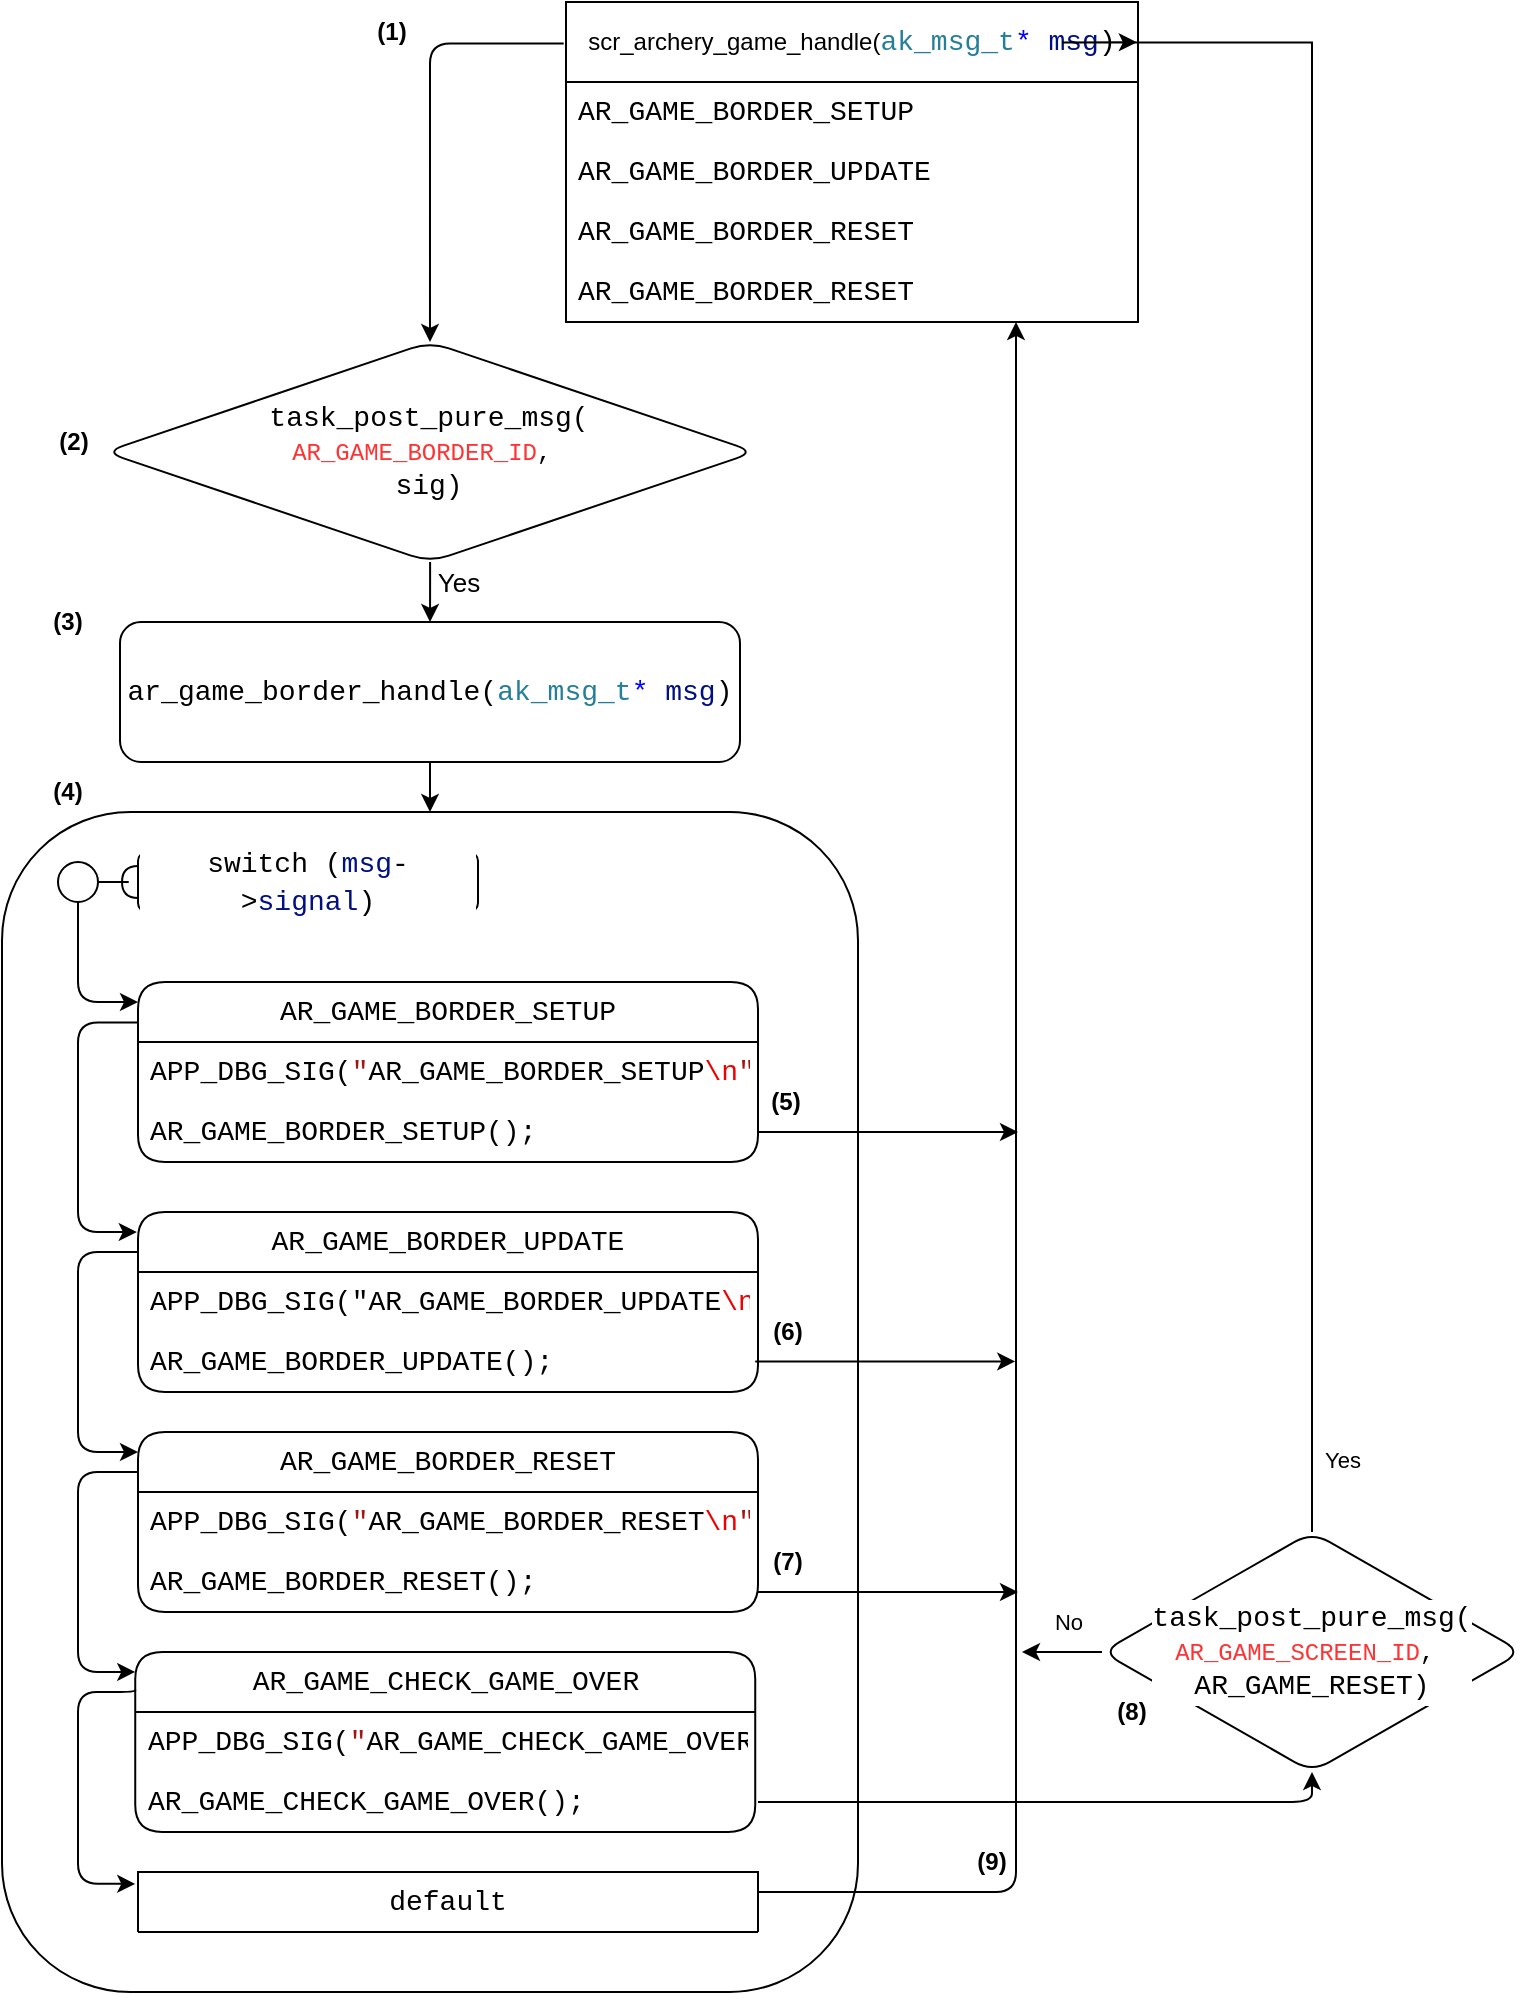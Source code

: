 <mxfile version="21.6.8" type="device">
  <diagram name="Page-1" id="xHRpkcf7Uff5HgZ3ALfG">
    <mxGraphModel dx="1461" dy="622" grid="1" gridSize="10" guides="1" tooltips="1" connect="1" arrows="1" fold="1" page="1" pageScale="1" pageWidth="850" pageHeight="1100" math="0" shadow="0">
      <root>
        <mxCell id="0" />
        <mxCell id="1" parent="0" />
        <mxCell id="UpgFTflyBAgRF1FKhpor-101" value="" style="edgeStyle=orthogonalEdgeStyle;rounded=1;orthogonalLoop=1;jettySize=auto;html=1;" parent="1" source="UpgFTflyBAgRF1FKhpor-102" target="UpgFTflyBAgRF1FKhpor-103" edge="1">
          <mxGeometry relative="1" as="geometry" />
        </mxCell>
        <mxCell id="UpgFTflyBAgRF1FKhpor-102" value="&lt;div style=&quot;background-color: rgb(255, 255, 255); font-family: Consolas, &amp;quot;Courier New&amp;quot;, monospace; font-size: 14px; line-height: 19px;&quot;&gt;ar_game_border_handle(&lt;span style=&quot;color: #267f99;&quot;&gt;ak_msg_t&lt;/span&gt;&lt;span style=&quot;color: #0000ff;&quot;&gt;*&lt;/span&gt; &lt;span style=&quot;color: #001080;&quot;&gt;msg&lt;/span&gt;)&lt;/div&gt;" style="rounded=1;whiteSpace=wrap;html=1;fontSize=12;glass=0;strokeWidth=1;shadow=0;" parent="1" vertex="1">
          <mxGeometry x="119" y="350" width="310" height="70" as="geometry" />
        </mxCell>
        <mxCell id="UpgFTflyBAgRF1FKhpor-103" value="" style="rounded=1;whiteSpace=wrap;html=1;fontSize=12;glass=0;strokeWidth=1;shadow=0;" parent="1" vertex="1">
          <mxGeometry x="60" y="445" width="428" height="590" as="geometry" />
        </mxCell>
        <mxCell id="UpgFTflyBAgRF1FKhpor-104" value="" style="edgeStyle=orthogonalEdgeStyle;rounded=1;orthogonalLoop=1;jettySize=auto;html=1;exitX=0;exitY=0.225;exitDx=0;exitDy=0;exitPerimeter=0;entryX=-0.002;entryY=0.118;entryDx=0;entryDy=0;entryPerimeter=0;" parent="1" source="UpgFTflyBAgRF1FKhpor-105" target="UpgFTflyBAgRF1FKhpor-108" edge="1">
          <mxGeometry relative="1" as="geometry">
            <mxPoint x="118" y="700" as="targetPoint" />
            <Array as="points">
              <mxPoint x="98" y="550" />
              <mxPoint x="98" y="655" />
              <mxPoint x="127" y="655" />
            </Array>
          </mxGeometry>
        </mxCell>
        <mxCell id="UpgFTflyBAgRF1FKhpor-105" value="&lt;div style=&quot;background-color: rgb(255, 255, 255); font-family: Consolas, &amp;quot;Courier New&amp;quot;, monospace; font-size: 14px; line-height: 19px;&quot;&gt;&lt;div style=&quot;line-height: 19px;&quot;&gt;&lt;div style=&quot;line-height: 19px;&quot;&gt;&lt;div style=&quot;line-height: 19px;&quot;&gt;AR_GAME_BORDER_SETUP&lt;/div&gt;&lt;/div&gt;&lt;/div&gt;&lt;/div&gt;" style="swimlane;fontStyle=0;childLayout=stackLayout;horizontal=1;startSize=30;horizontalStack=0;resizeParent=1;resizeParentMax=0;resizeLast=0;collapsible=1;marginBottom=0;whiteSpace=wrap;html=1;rounded=1;" parent="1" vertex="1">
          <mxGeometry x="128" y="530" width="310" height="90" as="geometry" />
        </mxCell>
        <mxCell id="UpgFTflyBAgRF1FKhpor-106" value="&lt;div style=&quot;background-color: rgb(255, 255, 255); font-family: Consolas, &amp;quot;Courier New&amp;quot;, monospace; font-size: 14px; line-height: 19px;&quot;&gt;&lt;div style=&quot;line-height: 19px;&quot;&gt;&lt;div style=&quot;line-height: 19px;&quot;&gt;APP_DBG_SIG(&lt;span style=&quot;color: #a31515;&quot;&gt;&quot;&lt;/span&gt;AR_GAME_BORDER_SETUP&lt;span style=&quot;color: rgb(238, 0, 0);&quot;&gt;\n&lt;/span&gt;&lt;span style=&quot;color: rgb(163, 21, 21);&quot;&gt;&quot;&lt;/span&gt;);&lt;br&gt;&lt;/div&gt;&lt;/div&gt;&lt;/div&gt;" style="text;strokeColor=none;fillColor=none;align=left;verticalAlign=middle;spacingLeft=4;spacingRight=4;overflow=hidden;points=[[0,0.5],[1,0.5]];portConstraint=eastwest;rotatable=0;whiteSpace=wrap;html=1;rounded=1;" parent="UpgFTflyBAgRF1FKhpor-105" vertex="1">
          <mxGeometry y="30" width="310" height="30" as="geometry" />
        </mxCell>
        <mxCell id="UpgFTflyBAgRF1FKhpor-107" value="&lt;div style=&quot;background-color: rgb(255, 255, 255); font-family: Consolas, &amp;quot;Courier New&amp;quot;, monospace; font-size: 14px; line-height: 19px;&quot;&gt;&lt;div style=&quot;line-height: 19px;&quot;&gt;&lt;div style=&quot;line-height: 19px;&quot;&gt;&lt;div style=&quot;line-height: 19px;&quot;&gt;&lt;div style=&quot;line-height: 19px;&quot;&gt;AR_GAME_BORDER_SETUP();&lt;/div&gt;&lt;/div&gt;&lt;/div&gt;&lt;/div&gt;&lt;/div&gt;" style="text;strokeColor=none;fillColor=none;align=left;verticalAlign=middle;spacingLeft=4;spacingRight=4;overflow=hidden;points=[[0,0.5],[1,0.5]];portConstraint=eastwest;rotatable=0;whiteSpace=wrap;html=1;rounded=1;" parent="UpgFTflyBAgRF1FKhpor-105" vertex="1">
          <mxGeometry y="60" width="310" height="30" as="geometry" />
        </mxCell>
        <mxCell id="UpgFTflyBAgRF1FKhpor-108" value="&lt;div style=&quot;background-color: rgb(255, 255, 255); font-family: Consolas, &amp;quot;Courier New&amp;quot;, monospace; font-size: 14px; line-height: 19px;&quot;&gt;&lt;div style=&quot;line-height: 19px;&quot;&gt;&lt;div style=&quot;line-height: 19px;&quot;&gt;&lt;div style=&quot;line-height: 19px;&quot;&gt;AR_GAME_BORDER_UPDATE&lt;/div&gt;&lt;/div&gt;&lt;/div&gt;&lt;/div&gt;" style="swimlane;fontStyle=0;childLayout=stackLayout;horizontal=1;startSize=30;horizontalStack=0;resizeParent=1;resizeParentMax=0;resizeLast=0;collapsible=1;marginBottom=0;whiteSpace=wrap;html=1;rounded=1;" parent="1" vertex="1">
          <mxGeometry x="128" y="645" width="310" height="90" as="geometry" />
        </mxCell>
        <mxCell id="UpgFTflyBAgRF1FKhpor-109" value="&lt;div style=&quot;background-color: rgb(255, 255, 255); font-family: Consolas, &amp;quot;Courier New&amp;quot;, monospace; font-size: 14px; line-height: 19px;&quot;&gt;&lt;div style=&quot;line-height: 19px;&quot;&gt;&lt;div style=&quot;line-height: 19px;&quot;&gt;&lt;div style=&quot;line-height: 19px;&quot;&gt;APP_DBG_SIG(&quot;AR_GAME_BORDER_UPDATE&lt;span style=&quot;border-color: var(--border-color); color: rgb(238, 0, 0);&quot;&gt;\n&lt;/span&gt;&lt;span style=&quot;border-color: var(--border-color); color: rgb(163, 21, 21);&quot;&gt;&quot;&lt;/span&gt;);&lt;br&gt;&lt;/div&gt;&lt;/div&gt;&lt;/div&gt;&lt;/div&gt;" style="text;strokeColor=none;fillColor=none;align=left;verticalAlign=middle;spacingLeft=4;spacingRight=4;overflow=hidden;points=[[0,0.5],[1,0.5]];portConstraint=eastwest;rotatable=0;whiteSpace=wrap;html=1;rounded=1;" parent="UpgFTflyBAgRF1FKhpor-108" vertex="1">
          <mxGeometry y="30" width="310" height="30" as="geometry" />
        </mxCell>
        <mxCell id="UpgFTflyBAgRF1FKhpor-110" value="&lt;div style=&quot;background-color: rgb(255, 255, 255); font-family: Consolas, &amp;quot;Courier New&amp;quot;, monospace; font-size: 14px; line-height: 19px;&quot;&gt;&lt;div style=&quot;line-height: 19px;&quot;&gt;&lt;div style=&quot;line-height: 19px;&quot;&gt;&lt;div style=&quot;line-height: 19px;&quot;&gt;&lt;div style=&quot;line-height: 19px;&quot;&gt;&lt;div style=&quot;line-height: 19px;&quot;&gt;&lt;div style=&quot;line-height: 19px;&quot;&gt;AR_GAME_BORDER_UPDATE();&lt;/div&gt;&lt;/div&gt;&lt;/div&gt;&lt;/div&gt;&lt;/div&gt;&lt;/div&gt;&lt;/div&gt;" style="text;strokeColor=none;fillColor=none;align=left;verticalAlign=middle;spacingLeft=4;spacingRight=4;overflow=hidden;points=[[0,0.5],[1,0.5]];portConstraint=eastwest;rotatable=0;whiteSpace=wrap;html=1;rounded=1;" parent="UpgFTflyBAgRF1FKhpor-108" vertex="1">
          <mxGeometry y="60" width="310" height="30" as="geometry" />
        </mxCell>
        <mxCell id="UpgFTflyBAgRF1FKhpor-111" value="&lt;div style=&quot;background-color: rgb(255, 255, 255); font-family: Consolas, &amp;quot;Courier New&amp;quot;, monospace; font-size: 14px; line-height: 19px;&quot;&gt;&lt;div style=&quot;line-height: 19px;&quot;&gt;&lt;div style=&quot;line-height: 19px;&quot;&gt;&lt;div style=&quot;line-height: 19px;&quot;&gt;&lt;div style=&quot;line-height: 19px;&quot;&gt;&lt;div style=&quot;line-height: 19px;&quot;&gt;AR_GAME_BORDER_RESET&lt;/div&gt;&lt;/div&gt;&lt;/div&gt;&lt;/div&gt;&lt;/div&gt;&lt;/div&gt;" style="swimlane;fontStyle=0;childLayout=stackLayout;horizontal=1;startSize=30;horizontalStack=0;resizeParent=1;resizeParentMax=0;resizeLast=0;collapsible=1;marginBottom=0;whiteSpace=wrap;html=1;rounded=1;" parent="1" vertex="1">
          <mxGeometry x="128" y="755" width="310" height="90" as="geometry" />
        </mxCell>
        <mxCell id="UpgFTflyBAgRF1FKhpor-112" value="&lt;div style=&quot;background-color: rgb(255, 255, 255); font-family: Consolas, &amp;quot;Courier New&amp;quot;, monospace; font-size: 14px; line-height: 19px;&quot;&gt;&lt;div style=&quot;line-height: 19px;&quot;&gt;&lt;div style=&quot;line-height: 19px;&quot;&gt;&lt;div style=&quot;line-height: 19px;&quot;&gt;APP_DBG_SIG(&lt;span style=&quot;color: #a31515;&quot;&gt;&quot;&lt;/span&gt;AR_GAME_BORDER_RESET&lt;span style=&quot;color: rgb(238, 0, 0);&quot;&gt;\n&lt;/span&gt;&lt;span style=&quot;color: rgb(163, 21, 21);&quot;&gt;&quot;&lt;/span&gt;);&lt;br&gt;&lt;/div&gt;&lt;/div&gt;&lt;/div&gt;&lt;/div&gt;" style="text;strokeColor=none;fillColor=none;align=left;verticalAlign=middle;spacingLeft=4;spacingRight=4;overflow=hidden;points=[[0,0.5],[1,0.5]];portConstraint=eastwest;rotatable=0;whiteSpace=wrap;html=1;rounded=1;" parent="UpgFTflyBAgRF1FKhpor-111" vertex="1">
          <mxGeometry y="30" width="310" height="30" as="geometry" />
        </mxCell>
        <mxCell id="UpgFTflyBAgRF1FKhpor-113" value="&lt;div style=&quot;background-color: rgb(255, 255, 255); font-family: Consolas, &amp;quot;Courier New&amp;quot;, monospace; font-size: 14px; line-height: 19px;&quot;&gt;&lt;div style=&quot;line-height: 19px;&quot;&gt;&lt;div style=&quot;line-height: 19px;&quot;&gt;&lt;div style=&quot;line-height: 19px;&quot;&gt;&lt;div style=&quot;line-height: 19px;&quot;&gt;AR_GAME_BORDER_RESET();&lt;/div&gt;&lt;/div&gt;&lt;/div&gt;&lt;/div&gt;&lt;/div&gt;" style="text;strokeColor=none;fillColor=none;align=left;verticalAlign=middle;spacingLeft=4;spacingRight=4;overflow=hidden;points=[[0,0.5],[1,0.5]];portConstraint=eastwest;rotatable=0;whiteSpace=wrap;html=1;rounded=1;" parent="UpgFTflyBAgRF1FKhpor-111" vertex="1">
          <mxGeometry y="60" width="310" height="30" as="geometry" />
        </mxCell>
        <mxCell id="UpgFTflyBAgRF1FKhpor-114" value="&lt;div style=&quot;background-color: rgb(255, 255, 255); font-family: Consolas, &amp;quot;Courier New&amp;quot;, monospace; font-size: 14px; line-height: 19px;&quot;&gt;&lt;div style=&quot;line-height: 19px;&quot;&gt;&lt;div style=&quot;line-height: 19px;&quot;&gt;&lt;div style=&quot;line-height: 19px;&quot;&gt;&lt;div style=&quot;line-height: 19px;&quot;&gt;AR_GAME_CHECK_GAME_OVER&lt;/div&gt;&lt;/div&gt;&lt;/div&gt;&lt;/div&gt;&lt;/div&gt;" style="swimlane;fontStyle=0;childLayout=stackLayout;horizontal=1;startSize=30;horizontalStack=0;resizeParent=1;resizeParentMax=0;resizeLast=0;collapsible=1;marginBottom=0;whiteSpace=wrap;html=1;rounded=1;" parent="1" vertex="1">
          <mxGeometry x="126.62" y="865" width="310" height="90" as="geometry" />
        </mxCell>
        <mxCell id="UpgFTflyBAgRF1FKhpor-115" value="&lt;div style=&quot;background-color: rgb(255, 255, 255); font-family: Consolas, &amp;quot;Courier New&amp;quot;, monospace; font-size: 14px; line-height: 19px;&quot;&gt;&lt;div style=&quot;line-height: 19px;&quot;&gt;&lt;div style=&quot;line-height: 19px;&quot;&gt;APP_DBG_SIG(&lt;span style=&quot;color: #a31515;&quot;&gt;&quot;&lt;/span&gt;AR_GAME_CHECK_GAME_OVER&lt;span style=&quot;color: rgb(238, 0, 0);&quot;&gt;\n&lt;/span&gt;&lt;span style=&quot;color: rgb(163, 21, 21);&quot;&gt;&quot;&lt;/span&gt;);&lt;br&gt;&lt;/div&gt;&lt;/div&gt;&lt;/div&gt;" style="text;strokeColor=none;fillColor=none;align=left;verticalAlign=middle;spacingLeft=4;spacingRight=4;overflow=hidden;points=[[0,0.5],[1,0.5]];portConstraint=eastwest;rotatable=0;whiteSpace=wrap;html=1;rounded=1;" parent="UpgFTflyBAgRF1FKhpor-114" vertex="1">
          <mxGeometry y="30" width="310" height="30" as="geometry" />
        </mxCell>
        <mxCell id="UpgFTflyBAgRF1FKhpor-116" value="&lt;div style=&quot;background-color: rgb(255, 255, 255); font-family: Consolas, &amp;quot;Courier New&amp;quot;, monospace; font-size: 14px; line-height: 19px;&quot;&gt;&lt;div style=&quot;line-height: 19px;&quot;&gt;&lt;div style=&quot;line-height: 19px;&quot;&gt;&lt;div style=&quot;line-height: 19px;&quot;&gt;&lt;div style=&quot;line-height: 19px;&quot;&gt;AR_GAME_CHECK_GAME_OVER();&lt;/div&gt;&lt;/div&gt;&lt;/div&gt;&lt;/div&gt;&lt;/div&gt;" style="text;strokeColor=none;fillColor=none;align=left;verticalAlign=middle;spacingLeft=4;spacingRight=4;overflow=hidden;points=[[0,0.5],[1,0.5]];portConstraint=eastwest;rotatable=0;whiteSpace=wrap;html=1;rounded=1;" parent="UpgFTflyBAgRF1FKhpor-114" vertex="1">
          <mxGeometry y="60" width="310" height="30" as="geometry" />
        </mxCell>
        <mxCell id="UpgFTflyBAgRF1FKhpor-117" value="" style="edgeStyle=orthogonalEdgeStyle;rounded=1;orthogonalLoop=1;jettySize=auto;html=1;" parent="1" source="UpgFTflyBAgRF1FKhpor-133" target="UpgFTflyBAgRF1FKhpor-102" edge="1">
          <mxGeometry relative="1" as="geometry" />
        </mxCell>
        <mxCell id="UpgFTflyBAgRF1FKhpor-118" value="&lt;font style=&quot;font-size: 13px;&quot;&gt;Yes&lt;/font&gt;" style="edgeLabel;html=1;align=center;verticalAlign=middle;resizable=0;points=[];rounded=1;" parent="UpgFTflyBAgRF1FKhpor-117" vertex="1" connectable="0">
          <mxGeometry x="-0.072" y="1" relative="1" as="geometry">
            <mxPoint x="13" y="-4" as="offset" />
          </mxGeometry>
        </mxCell>
        <mxCell id="UpgFTflyBAgRF1FKhpor-119" value="" style="edgeStyle=orthogonalEdgeStyle;rounded=1;orthogonalLoop=1;jettySize=auto;html=1;endArrow=halfCircle;endFill=0;" parent="1" source="UpgFTflyBAgRF1FKhpor-121" target="UpgFTflyBAgRF1FKhpor-122" edge="1">
          <mxGeometry relative="1" as="geometry" />
        </mxCell>
        <mxCell id="UpgFTflyBAgRF1FKhpor-120" value="" style="edgeStyle=orthogonalEdgeStyle;rounded=1;orthogonalLoop=1;jettySize=auto;html=1;" parent="1" source="UpgFTflyBAgRF1FKhpor-121" edge="1">
          <mxGeometry relative="1" as="geometry">
            <mxPoint x="128" y="540" as="targetPoint" />
            <Array as="points">
              <mxPoint x="98" y="540" />
            </Array>
          </mxGeometry>
        </mxCell>
        <mxCell id="UpgFTflyBAgRF1FKhpor-121" value="" style="ellipse;whiteSpace=wrap;html=1;rounded=1;" parent="1" vertex="1">
          <mxGeometry x="88" y="470" width="20" height="20" as="geometry" />
        </mxCell>
        <mxCell id="UpgFTflyBAgRF1FKhpor-122" value="&lt;div style=&quot;background-color: rgb(255, 255, 255); font-family: Consolas, &amp;quot;Courier New&amp;quot;, monospace; font-size: 14px; line-height: 19px;&quot;&gt;switch (&lt;span style=&quot;color: #001080;&quot;&gt;msg&lt;/span&gt;-&amp;gt;&lt;font color=&quot;#001080&quot;&gt;signal&lt;/font&gt;)&lt;/div&gt;" style="whiteSpace=wrap;html=1;rounded=1;" parent="1" vertex="1">
          <mxGeometry x="128" y="465" width="170" height="30" as="geometry" />
        </mxCell>
        <mxCell id="UpgFTflyBAgRF1FKhpor-123" value="" style="edgeStyle=orthogonalEdgeStyle;rounded=1;orthogonalLoop=1;jettySize=auto;html=1;entryX=0;entryY=0.116;entryDx=0;entryDy=0;entryPerimeter=0;" parent="1" target="UpgFTflyBAgRF1FKhpor-111" edge="1">
          <mxGeometry relative="1" as="geometry">
            <mxPoint x="128" y="665" as="sourcePoint" />
            <mxPoint x="108" y="770" as="targetPoint" />
            <Array as="points">
              <mxPoint x="98" y="665" />
              <mxPoint x="98" y="765" />
              <mxPoint x="128" y="765" />
            </Array>
          </mxGeometry>
        </mxCell>
        <mxCell id="UpgFTflyBAgRF1FKhpor-124" value="" style="edgeStyle=orthogonalEdgeStyle;rounded=1;orthogonalLoop=1;jettySize=auto;html=1;entryX=0;entryY=0.111;entryDx=0;entryDy=0;entryPerimeter=0;exitX=0;exitY=0.222;exitDx=0;exitDy=0;exitPerimeter=0;" parent="1" source="UpgFTflyBAgRF1FKhpor-111" target="UpgFTflyBAgRF1FKhpor-114" edge="1">
          <mxGeometry relative="1" as="geometry">
            <mxPoint x="118" y="780" as="sourcePoint" />
            <mxPoint x="127" y="839.5" as="targetPoint" />
            <Array as="points">
              <mxPoint x="98" y="775" />
              <mxPoint x="98" y="875" />
            </Array>
          </mxGeometry>
        </mxCell>
        <mxCell id="UpgFTflyBAgRF1FKhpor-125" value="" style="edgeStyle=orthogonalEdgeStyle;rounded=1;orthogonalLoop=1;jettySize=auto;html=1;entryX=0;entryY=0.066;entryDx=0;entryDy=0;entryPerimeter=0;exitX=0;exitY=0.209;exitDx=0;exitDy=0;exitPerimeter=0;" parent="1" source="UpgFTflyBAgRF1FKhpor-114" edge="1">
          <mxGeometry relative="1" as="geometry">
            <mxPoint x="118" y="880" as="sourcePoint" />
            <mxPoint x="126.62" y="980.94" as="targetPoint" />
            <Array as="points">
              <mxPoint x="127" y="885" />
              <mxPoint x="98" y="885" />
              <mxPoint x="98" y="981" />
            </Array>
          </mxGeometry>
        </mxCell>
        <mxCell id="UpgFTflyBAgRF1FKhpor-126" value="" style="edgeStyle=orthogonalEdgeStyle;rounded=1;orthogonalLoop=1;jettySize=auto;html=1;entryX=0.787;entryY=1;entryDx=0;entryDy=0;entryPerimeter=0;" parent="1" source="UpgFTflyBAgRF1FKhpor-127" target="UpgFTflyBAgRF1FKhpor-151" edge="1">
          <mxGeometry relative="1" as="geometry">
            <mxPoint x="566" y="220" as="targetPoint" />
            <Array as="points">
              <mxPoint x="567" y="985" />
              <mxPoint x="567" y="200" />
            </Array>
          </mxGeometry>
        </mxCell>
        <mxCell id="UpgFTflyBAgRF1FKhpor-127" value="&lt;div style=&quot;background-color: rgb(255, 255, 255); font-family: Consolas, &amp;quot;Courier New&amp;quot;, monospace; font-size: 14px; line-height: 19px;&quot;&gt;&lt;div style=&quot;line-height: 19px;&quot;&gt;&lt;div style=&quot;line-height: 19px;&quot;&gt;&lt;div style=&quot;line-height: 19px;&quot;&gt;&lt;div style=&quot;line-height: 19px;&quot;&gt;default&lt;/div&gt;&lt;/div&gt;&lt;/div&gt;&lt;/div&gt;&lt;/div&gt;" style="swimlane;fontStyle=0;childLayout=stackLayout;horizontal=1;startSize=30;horizontalStack=0;resizeParent=1;resizeParentMax=0;resizeLast=0;collapsible=1;marginBottom=0;whiteSpace=wrap;html=1;rounded=1;" parent="1" vertex="1">
          <mxGeometry x="128" y="975" width="310" height="30" as="geometry" />
        </mxCell>
        <mxCell id="UpgFTflyBAgRF1FKhpor-128" value="" style="edgeStyle=orthogonalEdgeStyle;rounded=1;orthogonalLoop=1;jettySize=auto;html=1;entryX=0.5;entryY=0;entryDx=0;entryDy=0;exitX=-0.004;exitY=0.13;exitDx=0;exitDy=0;exitPerimeter=0;" parent="1" source="UpgFTflyBAgRF1FKhpor-142" target="UpgFTflyBAgRF1FKhpor-133" edge="1">
          <mxGeometry relative="1" as="geometry">
            <mxPoint x="274" y="220" as="targetPoint" />
            <Array as="points">
              <mxPoint x="274" y="61" />
            </Array>
            <mxPoint x="342.0" y="170" as="sourcePoint" />
          </mxGeometry>
        </mxCell>
        <mxCell id="UpgFTflyBAgRF1FKhpor-129" value="" style="edgeStyle=orthogonalEdgeStyle;rounded=1;orthogonalLoop=1;jettySize=auto;html=1;entryX=0.5;entryY=1;entryDx=0;entryDy=0;" parent="1" target="UpgFTflyBAgRF1FKhpor-152" edge="1">
          <mxGeometry relative="1" as="geometry">
            <mxPoint x="438" y="940" as="sourcePoint" />
            <mxPoint x="568" y="940" as="targetPoint" />
            <Array as="points">
              <mxPoint x="715" y="940" />
            </Array>
          </mxGeometry>
        </mxCell>
        <mxCell id="UpgFTflyBAgRF1FKhpor-130" value="" style="edgeStyle=orthogonalEdgeStyle;rounded=1;orthogonalLoop=1;jettySize=auto;html=1;" parent="1" edge="1">
          <mxGeometry relative="1" as="geometry">
            <mxPoint x="438" y="835" as="sourcePoint" />
            <mxPoint x="568" y="835" as="targetPoint" />
          </mxGeometry>
        </mxCell>
        <mxCell id="UpgFTflyBAgRF1FKhpor-131" value="" style="edgeStyle=orthogonalEdgeStyle;rounded=1;orthogonalLoop=1;jettySize=auto;html=1;" parent="1" edge="1">
          <mxGeometry relative="1" as="geometry">
            <mxPoint x="436.62" y="719.7" as="sourcePoint" />
            <mxPoint x="566.62" y="719.7" as="targetPoint" />
          </mxGeometry>
        </mxCell>
        <mxCell id="UpgFTflyBAgRF1FKhpor-132" value="" style="edgeStyle=orthogonalEdgeStyle;rounded=1;orthogonalLoop=1;jettySize=auto;html=1;" parent="1" edge="1">
          <mxGeometry relative="1" as="geometry">
            <mxPoint x="438" y="605" as="sourcePoint" />
            <mxPoint x="568" y="605" as="targetPoint" />
          </mxGeometry>
        </mxCell>
        <mxCell id="UpgFTflyBAgRF1FKhpor-133" value="&lt;div style=&quot;background-color: rgb(255, 255, 255); font-family: Consolas, &amp;quot;Courier New&amp;quot;, monospace; font-size: 14px; line-height: 19px;&quot;&gt;task_post_pure_msg(&lt;/div&gt;&lt;span style=&quot;background-color: rgb(255, 255, 255);&quot;&gt;&lt;font face=&quot;Consolas, Courier New, monospace&quot; color=&quot;#ff3333&quot;&gt;AR_GAME_BORDER_ID&lt;/font&gt;&lt;font face=&quot;Consolas, Courier New, monospace&quot;&gt;,&amp;nbsp;&lt;/font&gt;&lt;/span&gt;&lt;font face=&quot;Consolas, Courier New, monospace&quot; color=&quot;#ff3333&quot;&gt;&lt;br&gt;&lt;/font&gt;&lt;div style=&quot;background-color: rgb(255, 255, 255); font-family: Consolas, &amp;quot;Courier New&amp;quot;, monospace; font-size: 14px; line-height: 19px;&quot;&gt;sig)&lt;/div&gt;" style="rhombus;whiteSpace=wrap;html=1;rounded=1;" parent="1" vertex="1">
          <mxGeometry x="111.37" y="210" width="325.25" height="110" as="geometry" />
        </mxCell>
        <mxCell id="UpgFTflyBAgRF1FKhpor-135" value="&lt;b&gt;(1)&lt;/b&gt;" style="text;html=1;strokeColor=none;fillColor=none;align=center;verticalAlign=middle;whiteSpace=wrap;rounded=0;" parent="1" vertex="1">
          <mxGeometry x="240" y="40" width="30" height="30" as="geometry" />
        </mxCell>
        <mxCell id="UpgFTflyBAgRF1FKhpor-136" value="&lt;b&gt;(2)&lt;/b&gt;" style="text;html=1;strokeColor=none;fillColor=none;align=center;verticalAlign=middle;whiteSpace=wrap;rounded=0;" parent="1" vertex="1">
          <mxGeometry x="81.37" y="245" width="30" height="30" as="geometry" />
        </mxCell>
        <mxCell id="UpgFTflyBAgRF1FKhpor-137" value="&lt;b&gt;(5)&lt;/b&gt;" style="text;html=1;strokeColor=none;fillColor=none;align=center;verticalAlign=middle;whiteSpace=wrap;rounded=0;" parent="1" vertex="1">
          <mxGeometry x="436.62" y="575" width="30" height="30" as="geometry" />
        </mxCell>
        <mxCell id="UpgFTflyBAgRF1FKhpor-138" value="&lt;b&gt;(6)&lt;/b&gt;" style="text;html=1;strokeColor=none;fillColor=none;align=center;verticalAlign=middle;whiteSpace=wrap;rounded=0;" parent="1" vertex="1">
          <mxGeometry x="438" y="685" width="30" height="40" as="geometry" />
        </mxCell>
        <mxCell id="UpgFTflyBAgRF1FKhpor-139" value="&lt;b&gt;(7)&lt;/b&gt;" style="text;html=1;strokeColor=none;fillColor=none;align=center;verticalAlign=middle;whiteSpace=wrap;rounded=0;" parent="1" vertex="1">
          <mxGeometry x="438" y="805" width="30" height="30" as="geometry" />
        </mxCell>
        <mxCell id="UpgFTflyBAgRF1FKhpor-140" value="&lt;b&gt;(8)&lt;/b&gt;" style="text;html=1;strokeColor=none;fillColor=none;align=center;verticalAlign=middle;whiteSpace=wrap;rounded=0;" parent="1" vertex="1">
          <mxGeometry x="610" y="880" width="30" height="30" as="geometry" />
        </mxCell>
        <mxCell id="UpgFTflyBAgRF1FKhpor-141" value="&lt;b&gt;(9)&lt;/b&gt;" style="text;html=1;strokeColor=none;fillColor=none;align=center;verticalAlign=middle;whiteSpace=wrap;rounded=0;" parent="1" vertex="1">
          <mxGeometry x="540" y="955" width="30" height="30" as="geometry" />
        </mxCell>
        <mxCell id="UpgFTflyBAgRF1FKhpor-142" value="scr_archery_game_handle(&lt;span style=&quot;border-color: var(--border-color); font-family: Consolas, &amp;quot;Courier New&amp;quot;, monospace; font-size: 14px; color: rgb(38, 127, 153);&quot;&gt;ak_msg_t&lt;/span&gt;&lt;span style=&quot;border-color: var(--border-color); font-family: Consolas, &amp;quot;Courier New&amp;quot;, monospace; font-size: 14px; color: rgb(0, 0, 255);&quot;&gt;*&lt;/span&gt;&lt;span style=&quot;font-family: Consolas, &amp;quot;Courier New&amp;quot;, monospace; font-size: 14px; background-color: rgb(255, 255, 255);&quot;&gt;&amp;nbsp;&lt;/span&gt;&lt;span style=&quot;border-color: var(--border-color); font-family: Consolas, &amp;quot;Courier New&amp;quot;, monospace; font-size: 14px; color: rgb(0, 16, 128);&quot;&gt;msg&lt;/span&gt;&lt;span style=&quot;font-family: Consolas, &amp;quot;Courier New&amp;quot;, monospace; font-size: 14px; background-color: rgb(255, 255, 255);&quot;&gt;)&lt;/span&gt;" style="swimlane;fontStyle=0;childLayout=stackLayout;horizontal=1;startSize=40;horizontalStack=0;resizeParent=1;resizeParentMax=0;resizeLast=0;collapsible=1;marginBottom=0;whiteSpace=wrap;html=1;" parent="1" vertex="1">
          <mxGeometry x="342" y="40" width="286" height="160" as="geometry" />
        </mxCell>
        <mxCell id="UpgFTflyBAgRF1FKhpor-143" value="&lt;div style=&quot;background-color: rgb(255, 255, 255); font-family: Consolas, &amp;quot;Courier New&amp;quot;, monospace; font-size: 14px; line-height: 19px;&quot;&gt;&lt;div style=&quot;line-height: 19px;&quot;&gt;&lt;div style=&quot;line-height: 19px;&quot;&gt;AR_GAME_BORDER_SETUP&lt;/div&gt;&lt;/div&gt;&lt;/div&gt;" style="text;strokeColor=none;fillColor=none;align=left;verticalAlign=middle;spacingLeft=4;spacingRight=4;overflow=hidden;points=[[0,0.5],[1,0.5]];portConstraint=eastwest;rotatable=0;whiteSpace=wrap;html=1;" parent="UpgFTflyBAgRF1FKhpor-142" vertex="1">
          <mxGeometry y="40" width="286" height="30" as="geometry" />
        </mxCell>
        <mxCell id="UpgFTflyBAgRF1FKhpor-144" value="&lt;div style=&quot;background-color: rgb(255, 255, 255); font-family: Consolas, &amp;quot;Courier New&amp;quot;, monospace; font-size: 14px; line-height: 19px;&quot;&gt;&lt;div style=&quot;line-height: 19px;&quot;&gt;&lt;div style=&quot;line-height: 19px;&quot;&gt;AR_GAME_BORDER_UPDATE&lt;/div&gt;&lt;/div&gt;&lt;/div&gt;" style="text;strokeColor=none;fillColor=none;align=left;verticalAlign=middle;spacingLeft=4;spacingRight=4;overflow=hidden;points=[[0,0.5],[1,0.5]];portConstraint=eastwest;rotatable=0;whiteSpace=wrap;html=1;" parent="UpgFTflyBAgRF1FKhpor-142" vertex="1">
          <mxGeometry y="70" width="286" height="30" as="geometry" />
        </mxCell>
        <mxCell id="UpgFTflyBAgRF1FKhpor-145" value="&lt;div style=&quot;background-color: rgb(255, 255, 255); font-family: Consolas, &amp;quot;Courier New&amp;quot;, monospace; font-size: 14px; line-height: 19px;&quot;&gt;&lt;div style=&quot;line-height: 19px;&quot;&gt;&lt;div style=&quot;line-height: 19px;&quot;&gt;AR_GAME_BORDER_RESET&lt;/div&gt;&lt;/div&gt;&lt;/div&gt;" style="text;strokeColor=none;fillColor=none;align=left;verticalAlign=middle;spacingLeft=4;spacingRight=4;overflow=hidden;points=[[0,0.5],[1,0.5]];portConstraint=eastwest;rotatable=0;whiteSpace=wrap;html=1;" parent="UpgFTflyBAgRF1FKhpor-142" vertex="1">
          <mxGeometry y="100" width="286" height="30" as="geometry" />
        </mxCell>
        <mxCell id="UpgFTflyBAgRF1FKhpor-151" value="&lt;div style=&quot;background-color: rgb(255, 255, 255); font-family: Consolas, &amp;quot;Courier New&amp;quot;, monospace; font-size: 14px; line-height: 19px;&quot;&gt;&lt;div style=&quot;line-height: 19px;&quot;&gt;&lt;div style=&quot;line-height: 19px;&quot;&gt;AR_GAME_BORDER_RESET&lt;/div&gt;&lt;/div&gt;&lt;/div&gt;" style="text;strokeColor=none;fillColor=none;align=left;verticalAlign=middle;spacingLeft=4;spacingRight=4;overflow=hidden;points=[[0,0.5],[1,0.5]];portConstraint=eastwest;rotatable=0;whiteSpace=wrap;html=1;" parent="UpgFTflyBAgRF1FKhpor-142" vertex="1">
          <mxGeometry y="130" width="286" height="30" as="geometry" />
        </mxCell>
        <mxCell id="UpgFTflyBAgRF1FKhpor-149" value="&lt;b&gt;(3)&lt;/b&gt;" style="text;html=1;strokeColor=none;fillColor=none;align=center;verticalAlign=middle;whiteSpace=wrap;rounded=0;" parent="1" vertex="1">
          <mxGeometry x="78" y="335" width="30" height="30" as="geometry" />
        </mxCell>
        <mxCell id="UpgFTflyBAgRF1FKhpor-150" value="&lt;b&gt;(4)&lt;/b&gt;" style="text;html=1;strokeColor=none;fillColor=none;align=center;verticalAlign=middle;whiteSpace=wrap;rounded=0;" parent="1" vertex="1">
          <mxGeometry x="78" y="420" width="30" height="30" as="geometry" />
        </mxCell>
        <mxCell id="UpgFTflyBAgRF1FKhpor-154" value="" style="edgeStyle=orthogonalEdgeStyle;rounded=0;orthogonalLoop=1;jettySize=auto;html=1;entryX=0.998;entryY=0.126;entryDx=0;entryDy=0;entryPerimeter=0;" parent="1" source="UpgFTflyBAgRF1FKhpor-152" target="UpgFTflyBAgRF1FKhpor-142" edge="1">
          <mxGeometry relative="1" as="geometry">
            <mxPoint x="710" y="105" as="targetPoint" />
          </mxGeometry>
        </mxCell>
        <mxCell id="UpgFTflyBAgRF1FKhpor-158" value="Yes" style="edgeLabel;html=1;align=center;verticalAlign=middle;resizable=0;points=[];" parent="UpgFTflyBAgRF1FKhpor-154" vertex="1" connectable="0">
          <mxGeometry x="-0.921" relative="1" as="geometry">
            <mxPoint x="15" as="offset" />
          </mxGeometry>
        </mxCell>
        <mxCell id="UpgFTflyBAgRF1FKhpor-156" value="" style="edgeStyle=orthogonalEdgeStyle;rounded=0;orthogonalLoop=1;jettySize=auto;html=1;" parent="1" source="UpgFTflyBAgRF1FKhpor-152" edge="1">
          <mxGeometry relative="1" as="geometry">
            <mxPoint x="570" y="865" as="targetPoint" />
          </mxGeometry>
        </mxCell>
        <mxCell id="UpgFTflyBAgRF1FKhpor-157" value="No" style="edgeLabel;html=1;align=center;verticalAlign=middle;resizable=0;points=[];" parent="UpgFTflyBAgRF1FKhpor-156" vertex="1" connectable="0">
          <mxGeometry x="-0.139" relative="1" as="geometry">
            <mxPoint y="-15" as="offset" />
          </mxGeometry>
        </mxCell>
        <mxCell id="UpgFTflyBAgRF1FKhpor-152" value="&lt;div style=&quot;background-color: rgb(255, 255, 255); font-family: Consolas, &amp;quot;Courier New&amp;quot;, monospace; font-size: 14px; line-height: 19px;&quot;&gt;task_post_pure_msg(&lt;/div&gt;&lt;span style=&quot;background-color: rgb(255, 255, 255);&quot;&gt;&lt;font face=&quot;Consolas, Courier New, monospace&quot;&gt;&lt;font color=&quot;#ff3333&quot;&gt;AR_GAME_SCREEN_ID&lt;/font&gt;,&amp;nbsp;&lt;/font&gt;&lt;/span&gt;&lt;font face=&quot;Consolas, Courier New, monospace&quot; color=&quot;#ff3333&quot;&gt;&lt;br&gt;&lt;/font&gt;&lt;div style=&quot;background-color: rgb(255, 255, 255); font-family: Consolas, &amp;quot;Courier New&amp;quot;, monospace; font-size: 14px; line-height: 19px;&quot;&gt;AR_GAME_RESET)&lt;/div&gt;" style="rhombus;whiteSpace=wrap;html=1;rounded=1;" parent="1" vertex="1">
          <mxGeometry x="610" y="805" width="210" height="120" as="geometry" />
        </mxCell>
      </root>
    </mxGraphModel>
  </diagram>
</mxfile>
